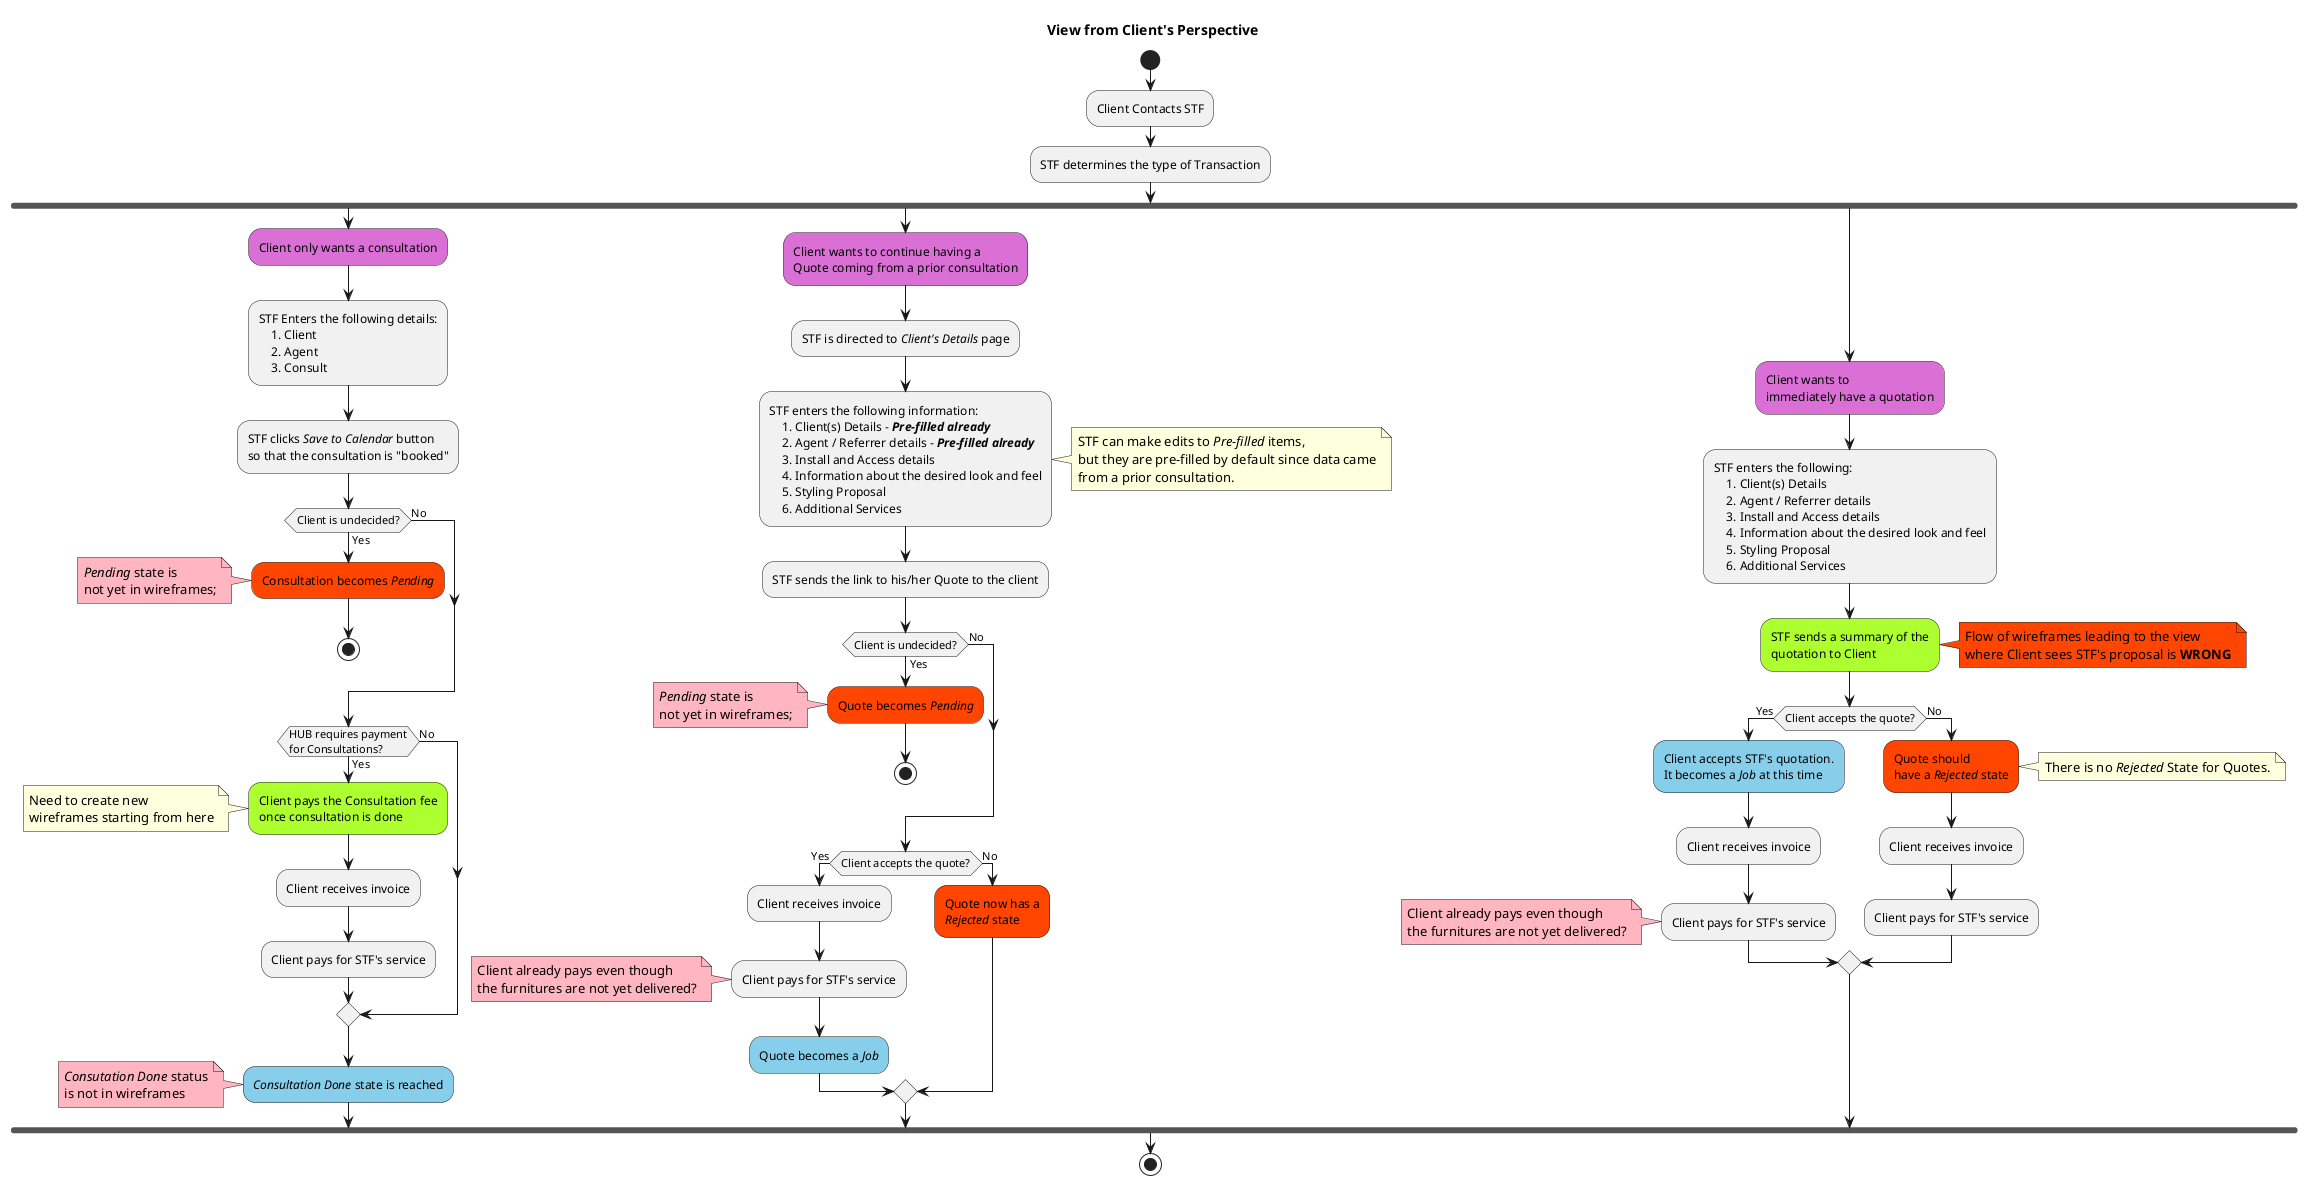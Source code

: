 ' Contains high-level flow frm Client's perspective
' NOTE:
' Client only sees the link to STF's proposal.
' He/she is not a user to the Novari system
' which we are making

@startuml
    title View from Client's Perspective
    start
    :Client Contacts STF;
    :STF determines the type of Transaction;

    fork
        #Orchid:Client only wants a consultation;
        :STF Enters the following details:
            1. Client
            2. Agent
            3. Consult;
        :STF clicks //Save to Calendar// button
        so that the consultation is "booked";
        
        if (Client is undecided?) then (Yes)
            #OrangeRed:Consultation becomes //Pending//;
            note left #LightPink
                //Pending// state is
                not yet in wireframes;
            end note
            stop
        else (No)
        endif
        
        if (HUB requires payment\nfor Consultations?) then (Yes)

            #GreenYellow:Client pays the Consultation fee
            once consultation is done;

            note left
                Need to create new
                wireframes starting from here
            end note

            :Client receives invoice;
            :Client pays for STF's service;
        else (No)
        endif
            
        #SkyBlue://Consultation Done// state is reached;
        
        note left #LightPink
            //Consutation Done// status
            is not in wireframes
        end note
    
    fork again
        #Orchid:Client wants to continue having a
        Quote coming from a prior consultation;

        :STF is directed to //Client's Details// page;
        :STF enters the following information:
            1. Client(s) Details - **//Pre-filled already//**
            2. Agent / Referrer details - **//Pre-filled already//**
            3. Install and Access details
            4. Information about the desired look and feel
            5. Styling Proposal
            6. Additional Services;

        note right
            STF can make edits to //Pre-filled// items,
            but they are pre-filled by default since data came
            from a prior consultation.
        end note

        :STF sends the link to his/her Quote to the client;

        if (Client is undecided?) then (Yes)
            #OrangeRed:Quote becomes //Pending//;
            note left #LightPink
                //Pending// state is
                not yet in wireframes;
            end note
            stop
        else (No)
        endif

        if (Client accepts the quote?) then (Yes)
            :Client receives invoice;
            :Client pays for STF's service;
            note #LightPink
                Client already pays even though
                the furnitures are not yet delivered?
            end note

            #SkyBlue:Quote becomes a //Job//;
        else (No)
            #OrangeRed:Quote now has a
            //Rejected// state;
        endif

    fork again
        #Orchid:Client wants to
        immediately have a quotation;

        :STF enters the following:
            1. Client(s) Details
            2. Agent / Referrer details
            3. Install and Access details
            4. Information about the desired look and feel
            5. Styling Proposal
            6. Additional Services;

        #GreenYellow:STF sends a summary of the
        quotation to Client;

        note right #OrangeRed
            Flow of wireframes leading to the view
            where Client sees STF's proposal is **WRONG**
        end note

        if (Client accepts the quote?) then (Yes)
            #SkyBlue:Client accepts STF's quotation.
            It becomes a //Job// at this time;
            :Client receives invoice;
            :Client pays for STF's service;
            note #LightPink
                Client already pays even though
                the furnitures are not yet delivered?
            end note

        else (No)
            #OrangeRed:Quote should
            have a //Rejected// state;

            note right
                There is no //Rejected// State for Quotes.
            end note
            :Client receives invoice;
            :Client pays for STF's service;
        endif
    end fork
    stop
@enduml